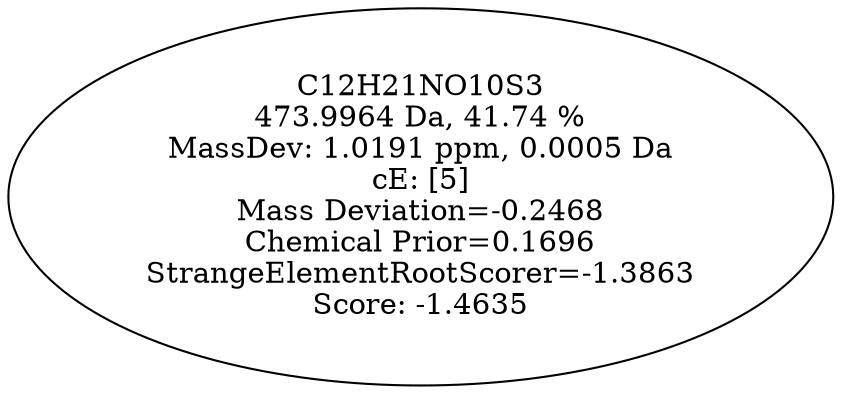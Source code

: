 strict digraph {
v1 [label="C12H21NO10S3\n473.9964 Da, 41.74 %\nMassDev: 1.0191 ppm, 0.0005 Da\ncE: [5]\nMass Deviation=-0.2468\nChemical Prior=0.1696\nStrangeElementRootScorer=-1.3863\nScore: -1.4635"];
}
